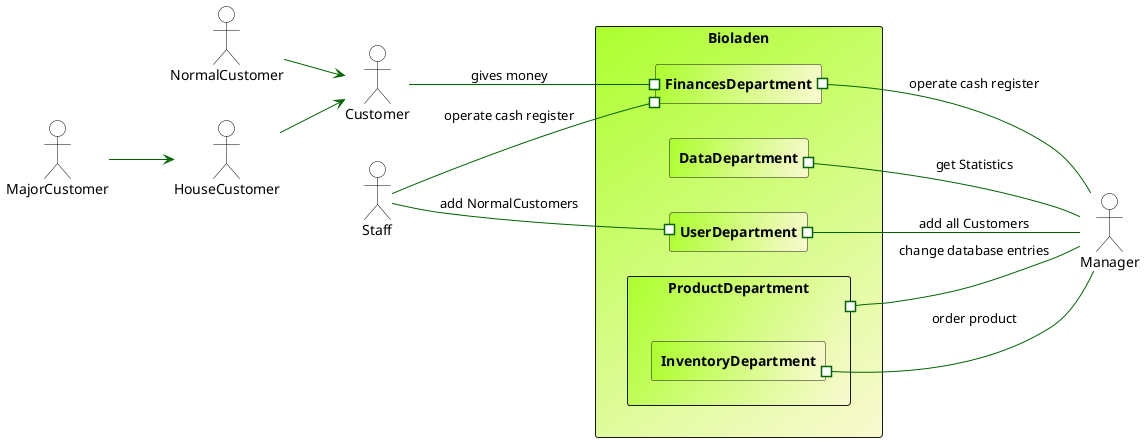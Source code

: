 @startuml

skinparam componentStyle uml2
'skinparam linetype ortho
'skinparam handwritten true
'skinparam componentStyle uml2
'skinparam monochrome true
skinparam rectangleFontStyle bold
'skinparam Padding 0
skinparam rectangleBackgroundColor 	#GreenYellow/LightGoldenRodYellow
skinparam ArrowFontColor black
skinparam ArrowColor darkgreen
skinparam ActorBorderColor black
skinparam ActorBackgroundColor white

left to right direction

rectangle Bioladen {
    rectangle ProductDepartment {
        rectangle InventoryDepartment
    }
    rectangle FinancesDepartment
    rectangle DataDepartment
    rectangle UserDepartment
}

:Staff:
:Manager:
:Customer:
:NormalCustomer: --> Customer
:HouseCustomer: --> Customer
:MajorCustomer: --> HouseCustomer

Manager -up-#UserDepartment: add all Customers
Manager -up-# DataDepartment: get Statistics
Manager -up-# FinancesDepartment: operate cash register
Manager -up-# ProductDepartment: change database entries
Manager -up-# InventoryDepartment: order product
Staff --# UserDepartment: add NormalCustomers
Staff --# FinancesDepartment: operate cash register
Customer --# FinancesDepartment: gives money

@enduml